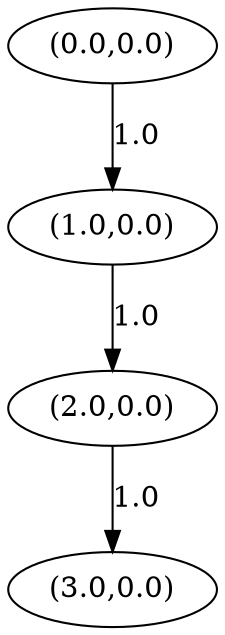 digraph genegraph {
node0[pos="0.0,0.0", label="(0.0,0.0)", pin=true]
node1[pos="0.6666666666666666,0.0", label="(2.0,0.0)", pin=true]
node2[pos="0.3333333333333333,0.0", label="(1.0,0.0)", pin=true]
node0 -> node2[label="1.0"]
node3[pos="1.0,0.0", label="(3.0,0.0)", pin=true]
node1 -> node3[label="1.0"]
node2 -> node1[label="1.0"]
}